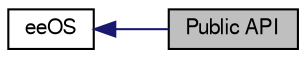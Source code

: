 digraph structs
{
  edge [fontname="FreeSans",fontsize="10",labelfontname="FreeSans",labelfontsize="10"];
  node [fontname="FreeSans",fontsize="10",shape=record];
  rankdir=LR;
  Node1 [label="eeOS",height=0.2,width=0.4,color="black", fillcolor="white", style="filled",URL="$group__group__os.html",tooltip="eeOS is a Embedded Event-driven Operating System. This page contains all the documentation related to..."];
  Node0 [label="Public API",height=0.2,width=0.4,color="black", fillcolor="grey75", style="filled" fontcolor="black"];
  Node1->Node0 [shape=plaintext, color="midnightblue", dir="back", style="solid"];
}
